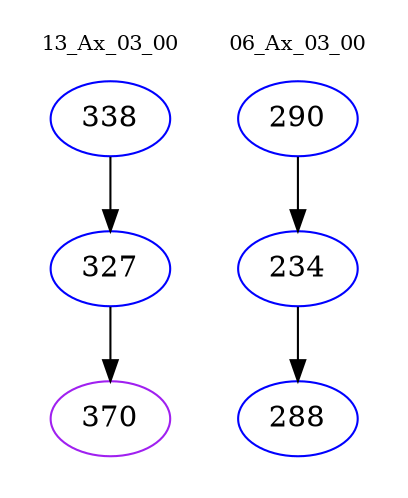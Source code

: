 digraph{
subgraph cluster_0 {
color = white
label = "13_Ax_03_00";
fontsize=10;
T0_338 [label="338", color="blue"]
T0_338 -> T0_327 [color="black"]
T0_327 [label="327", color="blue"]
T0_327 -> T0_370 [color="black"]
T0_370 [label="370", color="purple"]
}
subgraph cluster_1 {
color = white
label = "06_Ax_03_00";
fontsize=10;
T1_290 [label="290", color="blue"]
T1_290 -> T1_234 [color="black"]
T1_234 [label="234", color="blue"]
T1_234 -> T1_288 [color="black"]
T1_288 [label="288", color="blue"]
}
}
